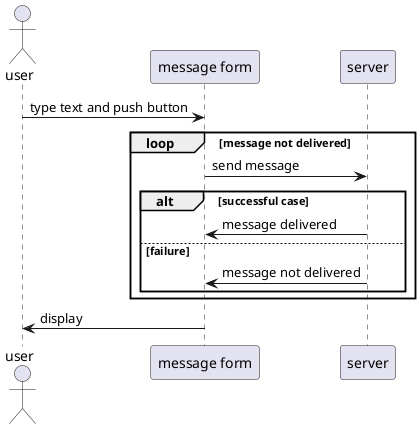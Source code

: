 @startuml
'
'
' Use case View
'
'

actor user

participant "message form" as wp
participant server as s


user -> wp : type text and push button
loop message not delivered
    wp -> s : send message
    alt successful case
        wp <- s : message delivered
    else failure
        wp <- s : message not delivered

    end
end
user <- wp : display

@enduml
